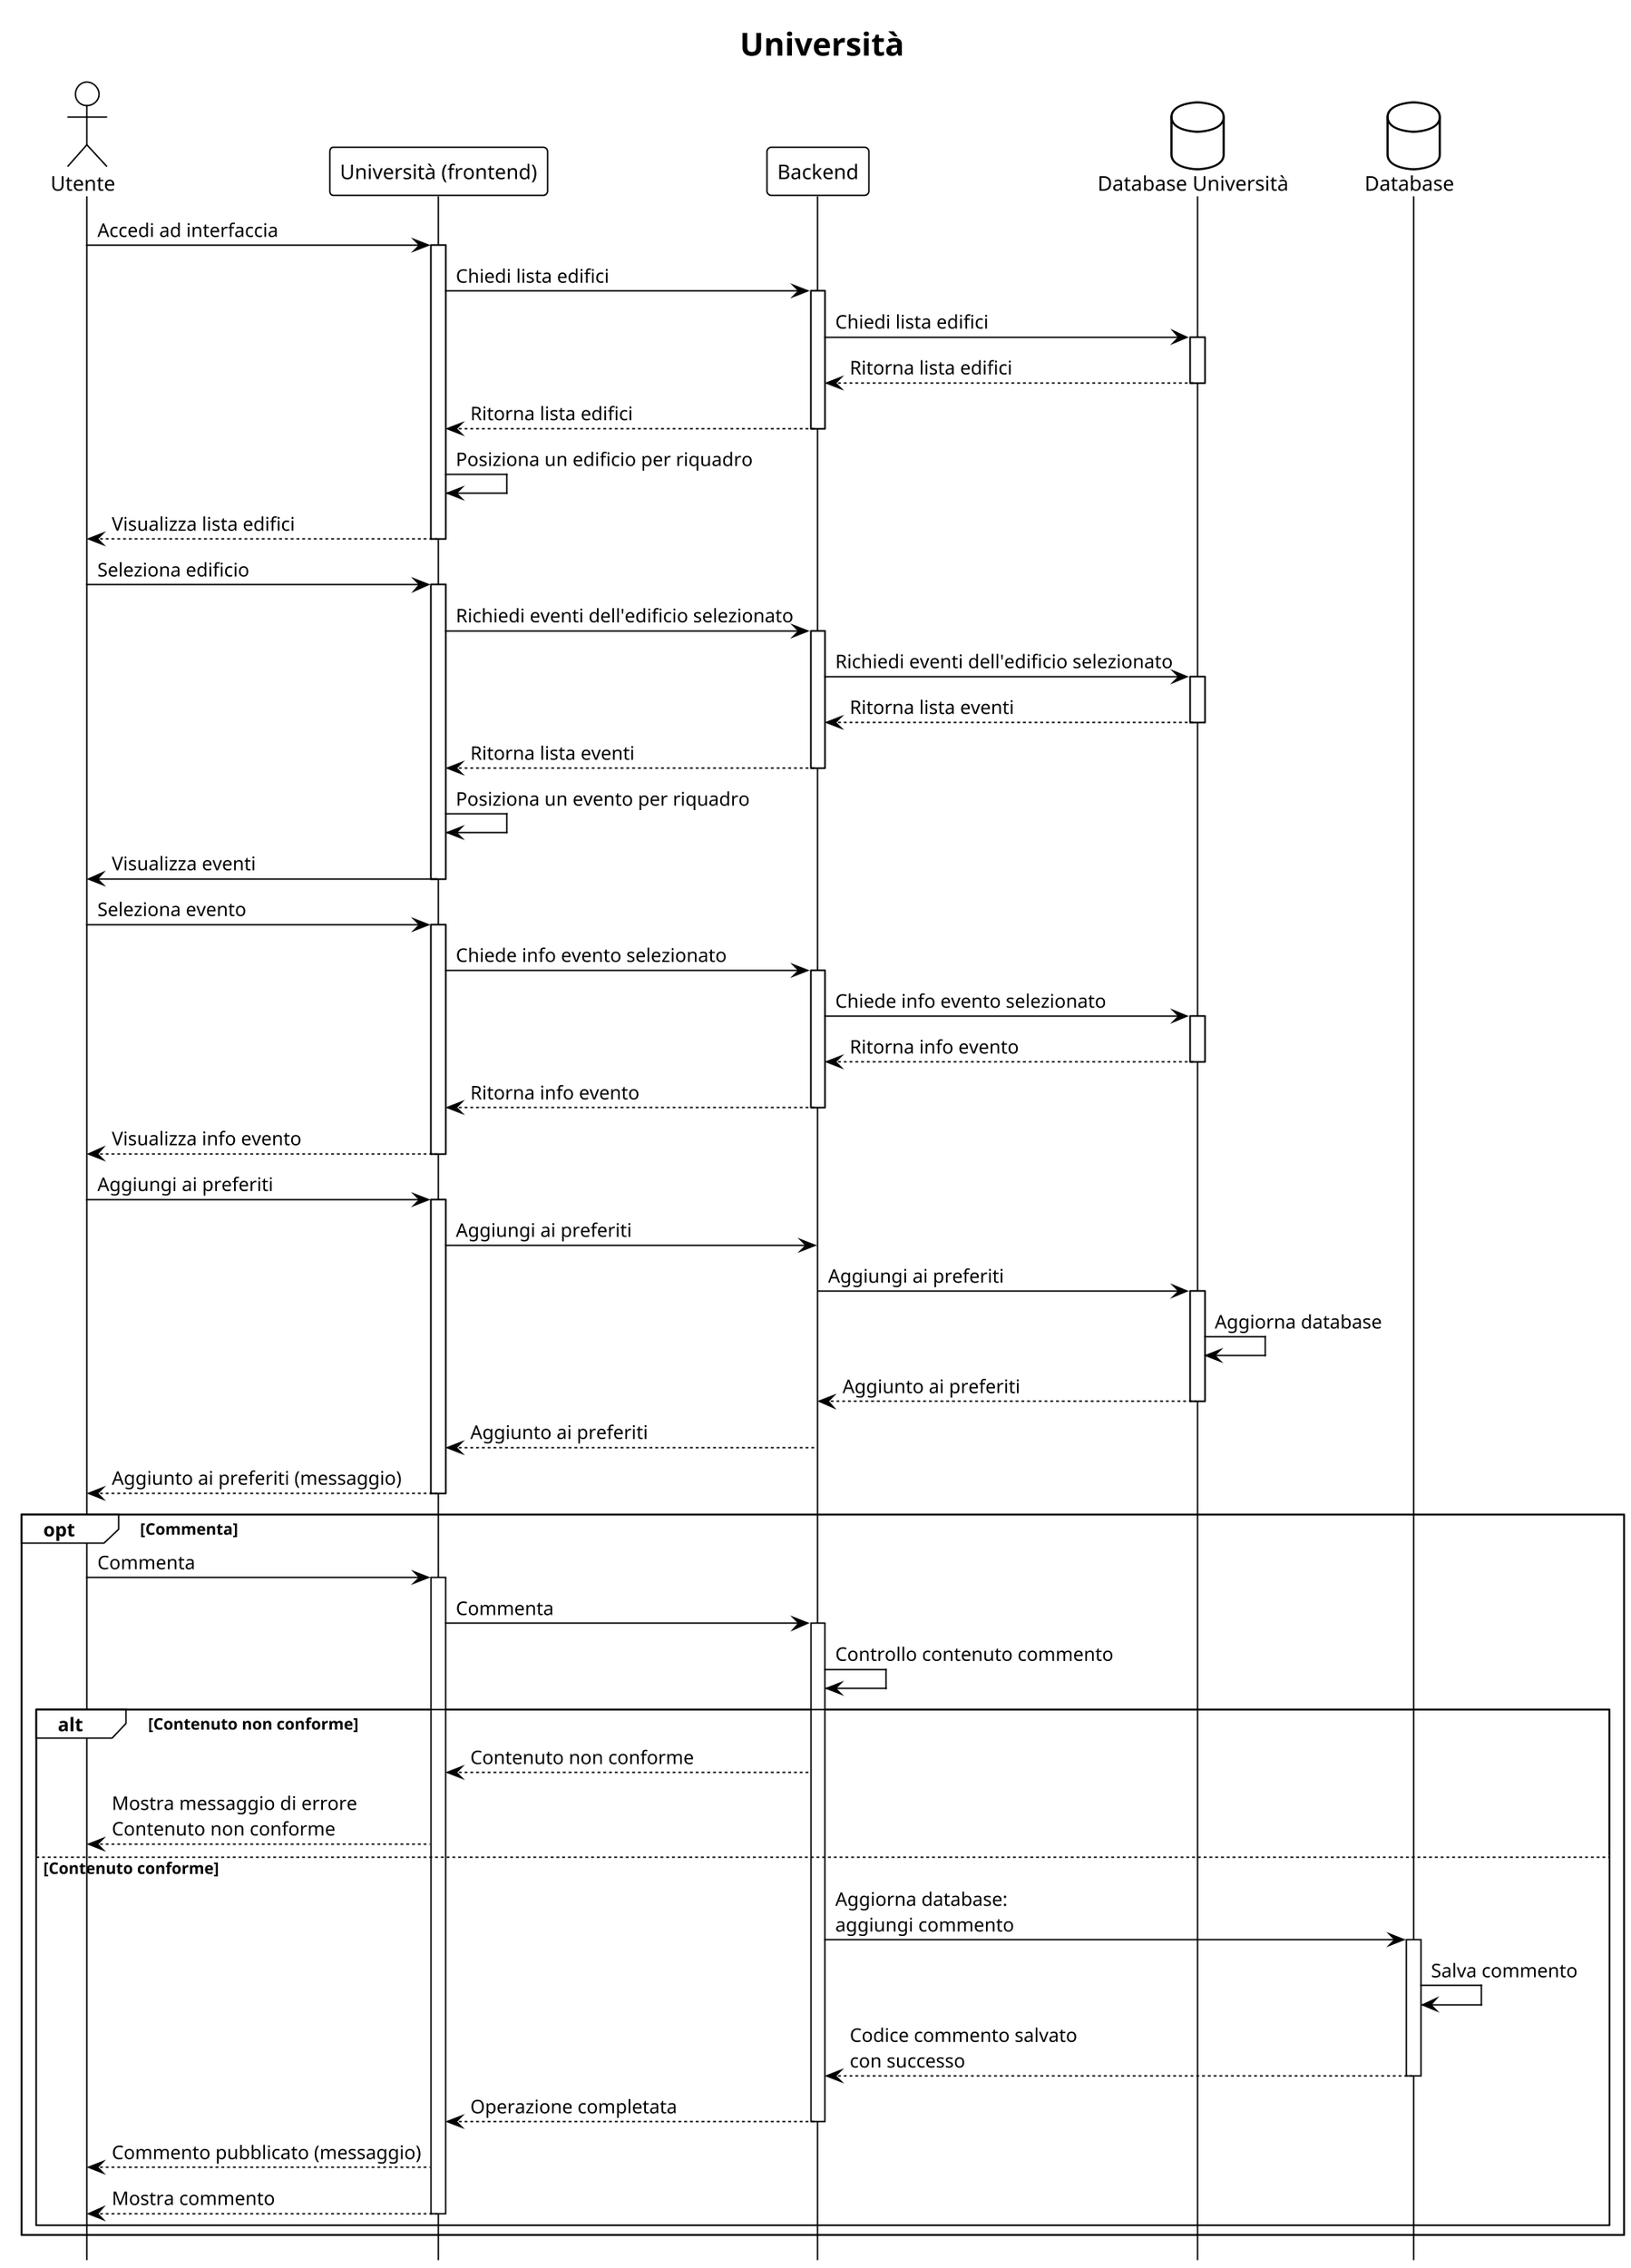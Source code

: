 @startuml
!theme plain
scale 2000 width
hide footbox

title Università

actor Utente as U
participant "Università (frontend)" as UNI
participant Backend as B
database "Database Università" as DB
database "Database" as DBA

U -> UNI : Accedi ad interfaccia

activate UNI

UNI -> B : Chiedi lista edifici

activate B

B -> DB : Chiedi lista edifici

activate DB

DB --> B : Ritorna lista edifici 

deactivate DB

B --> UNI : Ritorna lista edifici

deactivate B

UNI -> UNI : Posiziona un edificio per riquadro
UNI --> U : Visualizza lista edifici

deactivate UNI

' seleziona edificio
U -> UNI : Seleziona edificio

activate UNI

UNI -> B : Richiedi eventi dell'edificio selezionato

activate B 

B -> DB : Richiedi eventi dell'edificio selezionato

activate DB

DB --> B : Ritorna lista eventi

deactivate DB

B --> UNI : Ritorna lista eventi

deactivate B

UNI -> UNI : Posiziona un evento per riquadro
UNI -> U : Visualizza eventi

deactivate UNI

' seleziona evento
U -> UNI : Seleziona evento

activate UNI

UNI -> B : Chiede info evento selezionato

activate B

B -> DB : Chiede info evento selezionato

activate DB

DB --> B : Ritorna info evento

deactivate DB

B --> UNI : Ritorna info evento

deactivate B

UNI --> U : Visualizza info evento

deactivate UNI

' preferiti
    U -> UNI : Aggiungi ai preferiti

    activate UNI

    UNI -> B : Aggiungi ai preferiti
    B -> DB : Aggiungi ai preferiti

    activate DB

    DB -> DB : Aggiorna database
    DB --> B : Aggiunto ai preferiti

    deactivate DB

    B --> UNI : Aggiunto ai preferiti

    deactivate B

    UNI --> U : Aggiunto ai preferiti (messaggio)

    deactivate UNI

opt Commenta
    U -> UNI : Commenta

    activate UNI

    UNI -> B : Commenta

    activate B

    B -> B : Controllo contenuto commento

    alt Contenuto non conforme
        B --> UNI : Contenuto non conforme
        UNI --> U : Mostra messaggio di errore\nContenuto non conforme
    else Contenuto conforme
        B -> DBA : Aggiorna database:\naggiungi commento

        activate DBA 

        DBA -> DBA : Salva commento
        DBA --> B : Codice commento salvato\ncon successo

        deactivate DBA

        B --> UNI : Operazione completata

        deactivate B

        UNI --> U : Commento pubblicato (messaggio)
        UNI --> U : Mostra commento

        deactivate UNI
    end
end

@enduml
